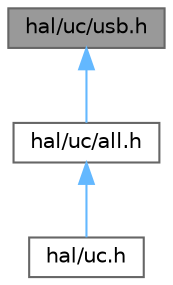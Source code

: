 digraph "hal/uc/usb.h"
{
 // INTERACTIVE_SVG=YES
 // LATEX_PDF_SIZE
  bgcolor="transparent";
  edge [fontname=Helvetica,fontsize=10,labelfontname=Helvetica,labelfontsize=10];
  node [fontname=Helvetica,fontsize=10,shape=box,height=0.2,width=0.4];
  Node1 [id="Node000001",label="hal/uc/usb.h",height=0.2,width=0.4,color="gray40", fillcolor="grey60", style="filled", fontcolor="black",tooltip="HAL for USB interface."];
  Node1 -> Node2 [id="edge1_Node000001_Node000002",dir="back",color="steelblue1",style="solid",tooltip=" "];
  Node2 [id="Node000002",label="hal/uc/all.h",height=0.2,width=0.4,color="grey40", fillcolor="white", style="filled",URL="$uc_2all_8h.html",tooltip=" "];
  Node2 -> Node3 [id="edge2_Node000002_Node000003",dir="back",color="steelblue1",style="solid",tooltip=" "];
  Node3 [id="Node000003",label="hal/uc.h",height=0.2,width=0.4,color="grey40", fillcolor="white", style="filled",URL="$uc_8h.html",tooltip=" "];
}
